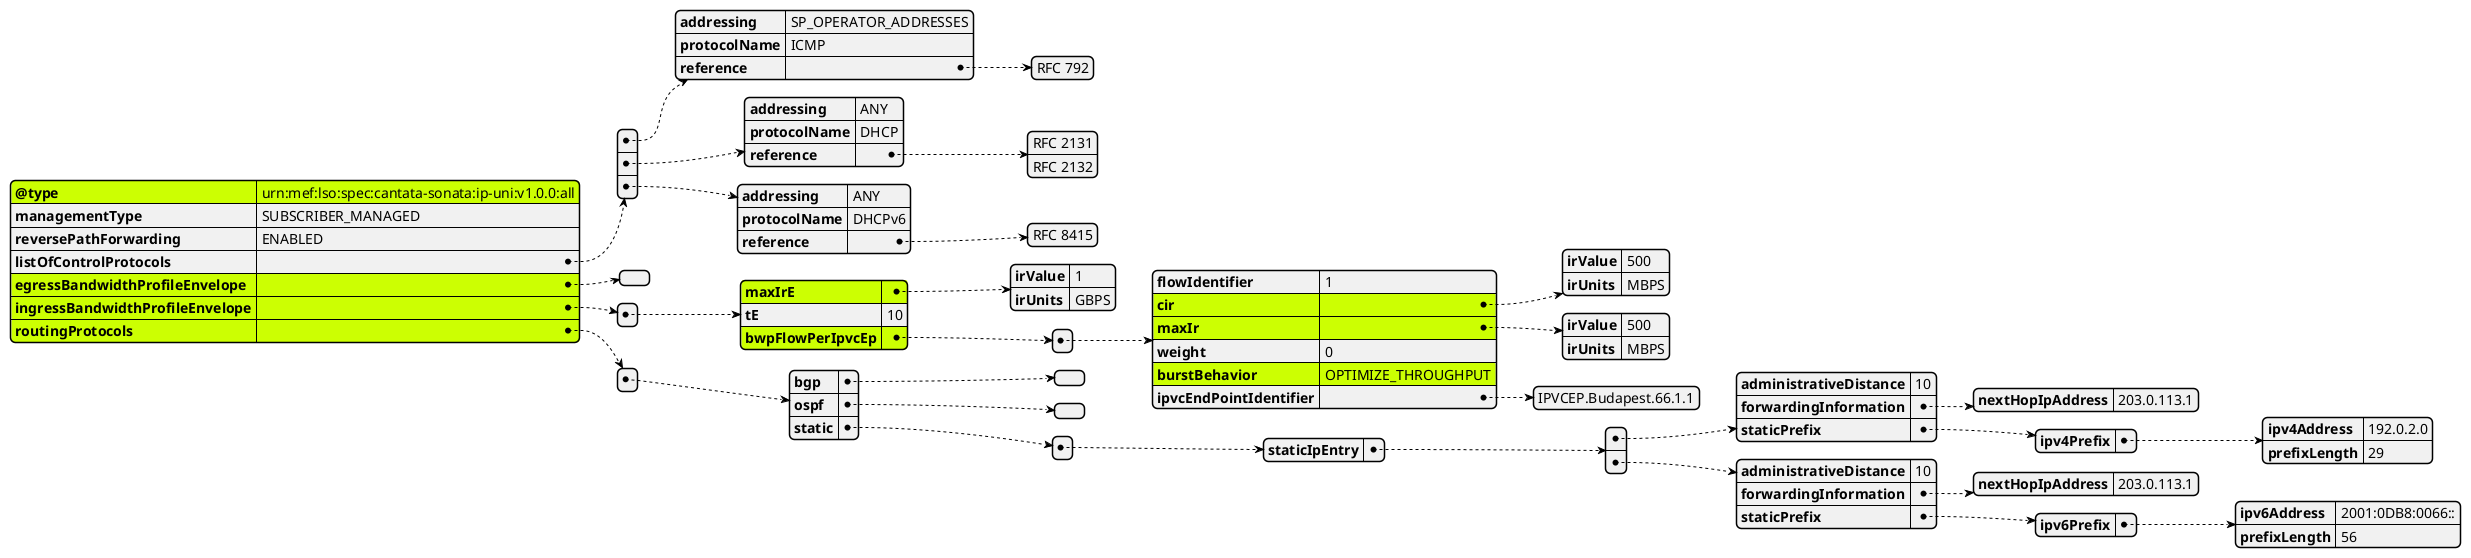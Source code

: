 @startjson

#highlight "@type" 
#highlight "egressBandwidthProfileEnvelope" 
#highlight "ingressBandwidthProfileEnvelope"
#highlight "ingressBandwidthProfileEnvelope" /  "0" /"maxIrE" 

#highlight "ingressBandwidthProfileEnvelope" /  "0" /"bwpFlowPerIpvcEp"
#highlight "ingressBandwidthProfileEnvelope" /  "0" /"bwpFlowPerIpvcEp" / "0" / "cir"
#highlight "ingressBandwidthProfileEnvelope" /  "0" /"bwpFlowPerIpvcEp" / "0" / "maxIr" 
#highlight "ingressBandwidthProfileEnvelope" /  "0" /"bwpFlowPerIpvcEp" / "0" / "burstBehavior"
#highlight "routingProtocols"

{
  "@type": "urn:mef:lso:spec:cantata-sonata:ip-uni:v1.0.0:all",
  "managementType": "SUBSCRIBER_MANAGED",
  "reversePathForwarding": "ENABLED",
  "listOfControlProtocols": [
    {
      "addressing": "SP_OPERATOR_ADDRESSES",
      "protocolName": "ICMP",
      "reference": ["RFC 792"]
    },
    {
      "addressing": "ANY",
      "protocolName": "DHCP",
      "reference": ["RFC 2131", "RFC 2132"]
    },
    {
      "addressing": "ANY",
      "protocolName": "DHCPv6",
      "reference": ["RFC 8415"]
    }
  ],
  "egressBandwidthProfileEnvelope": [],
  "ingressBandwidthProfileEnvelope": [
    {
      "maxIrE": {
        "irValue": 1,
        "irUnits": "GBPS"
      },
      "tE": 10,
      "bwpFlowPerIpvcEp": [
        {
          "flowIdentifier": 1,
          "cir": {
            "irValue": 500,
            "irUnits": "MBPS"
          },
          "maxIr": {
            "irValue": 500,
            "irUnits": "MBPS"
          },
          "weight": 0,
          "burstBehavior": "OPTIMIZE_THROUGHPUT",
          "ipvcEndPointIdentifier": ["IPVCEP.Budapest.66.1.1"]
        }
      ]
    }
  ],
  "routingProtocols": [
      {
      "bgp": [],
      "ospf": [],
      "static": [
          {
          "staticIpEntry": [
            {
              "administrativeDistance": 10,
              "forwardingInformation": {
                "nextHopIpAddress": "203.0.113.1"
              },
              "staticPrefix": {
                "ipv4Prefix": {
                  "ipv4Address": "192.0.2.0",
                  "prefixLength": 29
                }
              }
            },
            {
              "administrativeDistance": 10,
              "forwardingInformation": {
                "nextHopIpAddress": "203.0.113.1"
              },
              "staticPrefix": {
                "ipv6Prefix": {
                  "ipv6Address": "2001:0DB8:0066::",
                  "prefixLength": 56
                }
              }
            }
          ]
        }
      ]
    }
  ]
}
@endjson